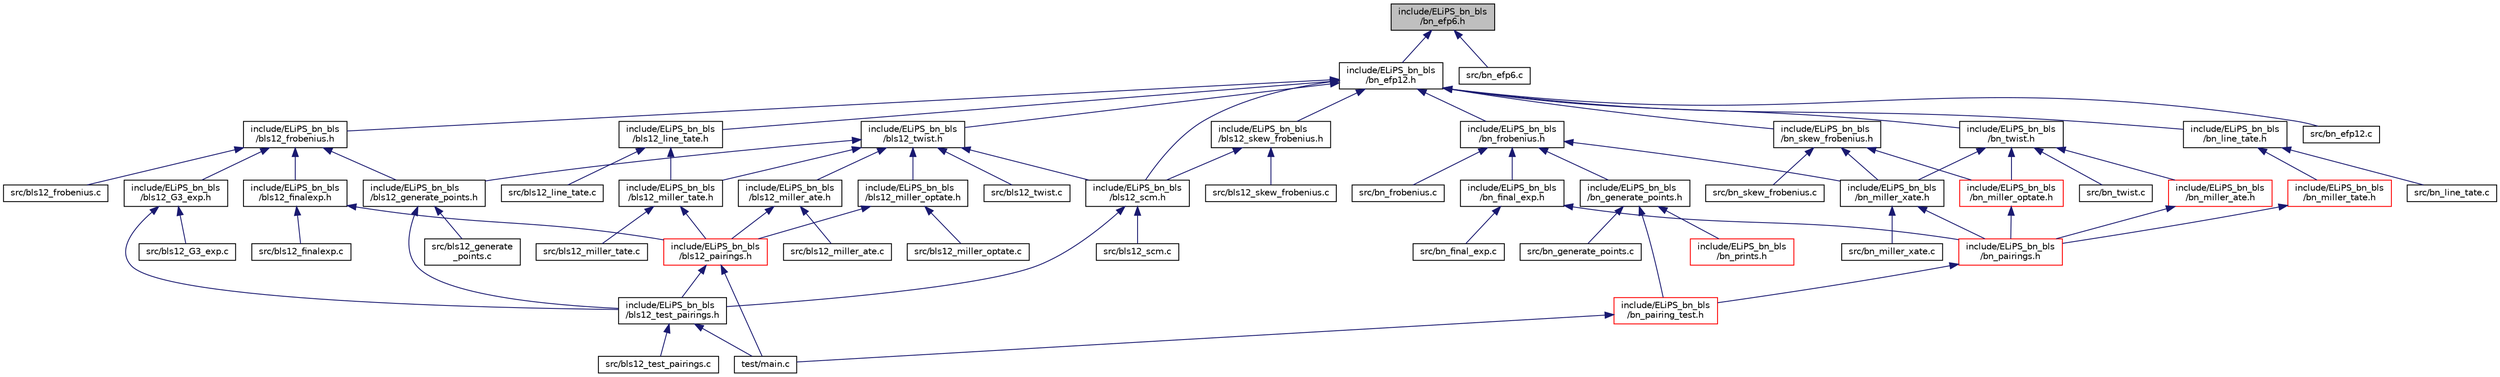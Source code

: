 digraph "include/ELiPS_bn_bls/bn_efp6.h"
{
  edge [fontname="Helvetica",fontsize="10",labelfontname="Helvetica",labelfontsize="10"];
  node [fontname="Helvetica",fontsize="10",shape=record];
  Node19 [label="include/ELiPS_bn_bls\l/bn_efp6.h",height=0.2,width=0.4,color="black", fillcolor="grey75", style="filled", fontcolor="black"];
  Node19 -> Node20 [dir="back",color="midnightblue",fontsize="10",style="solid",fontname="Helvetica"];
  Node20 [label="include/ELiPS_bn_bls\l/bn_efp12.h",height=0.2,width=0.4,color="black", fillcolor="white", style="filled",URL="$bn__efp12_8h.html"];
  Node20 -> Node21 [dir="back",color="midnightblue",fontsize="10",style="solid",fontname="Helvetica"];
  Node21 [label="include/ELiPS_bn_bls\l/bls12_frobenius.h",height=0.2,width=0.4,color="black", fillcolor="white", style="filled",URL="$bls12__frobenius_8h.html"];
  Node21 -> Node22 [dir="back",color="midnightblue",fontsize="10",style="solid",fontname="Helvetica"];
  Node22 [label="include/ELiPS_bn_bls\l/bls12_finalexp.h",height=0.2,width=0.4,color="black", fillcolor="white", style="filled",URL="$bls12__finalexp_8h.html"];
  Node22 -> Node23 [dir="back",color="midnightblue",fontsize="10",style="solid",fontname="Helvetica"];
  Node23 [label="include/ELiPS_bn_bls\l/bls12_pairings.h",height=0.2,width=0.4,color="red", fillcolor="white", style="filled",URL="$bls12__pairings_8h.html"];
  Node23 -> Node24 [dir="back",color="midnightblue",fontsize="10",style="solid",fontname="Helvetica"];
  Node24 [label="include/ELiPS_bn_bls\l/bls12_test_pairings.h",height=0.2,width=0.4,color="black", fillcolor="white", style="filled",URL="$bls12__test__pairings_8h.html"];
  Node24 -> Node25 [dir="back",color="midnightblue",fontsize="10",style="solid",fontname="Helvetica"];
  Node25 [label="src/bls12_test_pairings.c",height=0.2,width=0.4,color="black", fillcolor="white", style="filled",URL="$bls12__test__pairings_8c.html"];
  Node24 -> Node26 [dir="back",color="midnightblue",fontsize="10",style="solid",fontname="Helvetica"];
  Node26 [label="test/main.c",height=0.2,width=0.4,color="black", fillcolor="white", style="filled",URL="$main_8c.html"];
  Node23 -> Node26 [dir="back",color="midnightblue",fontsize="10",style="solid",fontname="Helvetica"];
  Node22 -> Node28 [dir="back",color="midnightblue",fontsize="10",style="solid",fontname="Helvetica"];
  Node28 [label="src/bls12_finalexp.c",height=0.2,width=0.4,color="black", fillcolor="white", style="filled",URL="$bls12__finalexp_8c.html"];
  Node21 -> Node29 [dir="back",color="midnightblue",fontsize="10",style="solid",fontname="Helvetica"];
  Node29 [label="include/ELiPS_bn_bls\l/bls12_G3_exp.h",height=0.2,width=0.4,color="black", fillcolor="white", style="filled",URL="$bls12___g3__exp_8h.html"];
  Node29 -> Node24 [dir="back",color="midnightblue",fontsize="10",style="solid",fontname="Helvetica"];
  Node29 -> Node30 [dir="back",color="midnightblue",fontsize="10",style="solid",fontname="Helvetica"];
  Node30 [label="src/bls12_G3_exp.c",height=0.2,width=0.4,color="black", fillcolor="white", style="filled",URL="$bls12___g3__exp_8c.html"];
  Node21 -> Node31 [dir="back",color="midnightblue",fontsize="10",style="solid",fontname="Helvetica"];
  Node31 [label="include/ELiPS_bn_bls\l/bls12_generate_points.h",height=0.2,width=0.4,color="black", fillcolor="white", style="filled",URL="$bls12__generate__points_8h.html"];
  Node31 -> Node24 [dir="back",color="midnightblue",fontsize="10",style="solid",fontname="Helvetica"];
  Node31 -> Node32 [dir="back",color="midnightblue",fontsize="10",style="solid",fontname="Helvetica"];
  Node32 [label="src/bls12_generate\l_points.c",height=0.2,width=0.4,color="black", fillcolor="white", style="filled",URL="$bls12__generate__points_8c.html"];
  Node21 -> Node33 [dir="back",color="midnightblue",fontsize="10",style="solid",fontname="Helvetica"];
  Node33 [label="src/bls12_frobenius.c",height=0.2,width=0.4,color="black", fillcolor="white", style="filled",URL="$bls12__frobenius_8c.html"];
  Node20 -> Node34 [dir="back",color="midnightblue",fontsize="10",style="solid",fontname="Helvetica"];
  Node34 [label="include/ELiPS_bn_bls\l/bls12_line_tate.h",height=0.2,width=0.4,color="black", fillcolor="white", style="filled",URL="$bls12__line__tate_8h.html"];
  Node34 -> Node35 [dir="back",color="midnightblue",fontsize="10",style="solid",fontname="Helvetica"];
  Node35 [label="include/ELiPS_bn_bls\l/bls12_miller_tate.h",height=0.2,width=0.4,color="black", fillcolor="white", style="filled",URL="$bls12__miller__tate_8h.html"];
  Node35 -> Node23 [dir="back",color="midnightblue",fontsize="10",style="solid",fontname="Helvetica"];
  Node35 -> Node36 [dir="back",color="midnightblue",fontsize="10",style="solid",fontname="Helvetica"];
  Node36 [label="src/bls12_miller_tate.c",height=0.2,width=0.4,color="black", fillcolor="white", style="filled",URL="$bls12__miller__tate_8c.html"];
  Node34 -> Node37 [dir="back",color="midnightblue",fontsize="10",style="solid",fontname="Helvetica"];
  Node37 [label="src/bls12_line_tate.c",height=0.2,width=0.4,color="black", fillcolor="white", style="filled",URL="$bls12__line__tate_8c.html"];
  Node20 -> Node38 [dir="back",color="midnightblue",fontsize="10",style="solid",fontname="Helvetica"];
  Node38 [label="include/ELiPS_bn_bls\l/bls12_scm.h",height=0.2,width=0.4,color="black", fillcolor="white", style="filled",URL="$bls12__scm_8h.html"];
  Node38 -> Node24 [dir="back",color="midnightblue",fontsize="10",style="solid",fontname="Helvetica"];
  Node38 -> Node39 [dir="back",color="midnightblue",fontsize="10",style="solid",fontname="Helvetica"];
  Node39 [label="src/bls12_scm.c",height=0.2,width=0.4,color="black", fillcolor="white", style="filled",URL="$bls12__scm_8c.html"];
  Node20 -> Node40 [dir="back",color="midnightblue",fontsize="10",style="solid",fontname="Helvetica"];
  Node40 [label="include/ELiPS_bn_bls\l/bls12_skew_frobenius.h",height=0.2,width=0.4,color="black", fillcolor="white", style="filled",URL="$bls12__skew__frobenius_8h.html"];
  Node40 -> Node38 [dir="back",color="midnightblue",fontsize="10",style="solid",fontname="Helvetica"];
  Node40 -> Node41 [dir="back",color="midnightblue",fontsize="10",style="solid",fontname="Helvetica"];
  Node41 [label="src/bls12_skew_frobenius.c",height=0.2,width=0.4,color="black", fillcolor="white", style="filled",URL="$bls12__skew__frobenius_8c.html"];
  Node20 -> Node42 [dir="back",color="midnightblue",fontsize="10",style="solid",fontname="Helvetica"];
  Node42 [label="include/ELiPS_bn_bls\l/bls12_twist.h",height=0.2,width=0.4,color="black", fillcolor="white", style="filled",URL="$bls12__twist_8h.html"];
  Node42 -> Node31 [dir="back",color="midnightblue",fontsize="10",style="solid",fontname="Helvetica"];
  Node42 -> Node43 [dir="back",color="midnightblue",fontsize="10",style="solid",fontname="Helvetica"];
  Node43 [label="include/ELiPS_bn_bls\l/bls12_miller_ate.h",height=0.2,width=0.4,color="black", fillcolor="white", style="filled",URL="$bls12__miller__ate_8h.html"];
  Node43 -> Node23 [dir="back",color="midnightblue",fontsize="10",style="solid",fontname="Helvetica"];
  Node43 -> Node44 [dir="back",color="midnightblue",fontsize="10",style="solid",fontname="Helvetica"];
  Node44 [label="src/bls12_miller_ate.c",height=0.2,width=0.4,color="black", fillcolor="white", style="filled",URL="$bls12__miller__ate_8c.html"];
  Node42 -> Node45 [dir="back",color="midnightblue",fontsize="10",style="solid",fontname="Helvetica"];
  Node45 [label="include/ELiPS_bn_bls\l/bls12_miller_optate.h",height=0.2,width=0.4,color="black", fillcolor="white", style="filled",URL="$bls12__miller__optate_8h.html"];
  Node45 -> Node23 [dir="back",color="midnightblue",fontsize="10",style="solid",fontname="Helvetica"];
  Node45 -> Node46 [dir="back",color="midnightblue",fontsize="10",style="solid",fontname="Helvetica"];
  Node46 [label="src/bls12_miller_optate.c",height=0.2,width=0.4,color="black", fillcolor="white", style="filled",URL="$bls12__miller__optate_8c.html"];
  Node42 -> Node35 [dir="back",color="midnightblue",fontsize="10",style="solid",fontname="Helvetica"];
  Node42 -> Node38 [dir="back",color="midnightblue",fontsize="10",style="solid",fontname="Helvetica"];
  Node42 -> Node47 [dir="back",color="midnightblue",fontsize="10",style="solid",fontname="Helvetica"];
  Node47 [label="src/bls12_twist.c",height=0.2,width=0.4,color="black", fillcolor="white", style="filled",URL="$bls12__twist_8c.html"];
  Node20 -> Node48 [dir="back",color="midnightblue",fontsize="10",style="solid",fontname="Helvetica"];
  Node48 [label="include/ELiPS_bn_bls\l/bn_frobenius.h",height=0.2,width=0.4,color="black", fillcolor="white", style="filled",URL="$bn__frobenius_8h.html"];
  Node48 -> Node49 [dir="back",color="midnightblue",fontsize="10",style="solid",fontname="Helvetica"];
  Node49 [label="include/ELiPS_bn_bls\l/bn_final_exp.h",height=0.2,width=0.4,color="black", fillcolor="white", style="filled",URL="$bn__final__exp_8h.html"];
  Node49 -> Node50 [dir="back",color="midnightblue",fontsize="10",style="solid",fontname="Helvetica"];
  Node50 [label="include/ELiPS_bn_bls\l/bn_pairings.h",height=0.2,width=0.4,color="red", fillcolor="white", style="filled",URL="$bn__pairings_8h.html"];
  Node50 -> Node51 [dir="back",color="midnightblue",fontsize="10",style="solid",fontname="Helvetica"];
  Node51 [label="include/ELiPS_bn_bls\l/bn_pairing_test.h",height=0.2,width=0.4,color="red", fillcolor="white", style="filled",URL="$bn__pairing__test_8h.html"];
  Node51 -> Node26 [dir="back",color="midnightblue",fontsize="10",style="solid",fontname="Helvetica"];
  Node49 -> Node54 [dir="back",color="midnightblue",fontsize="10",style="solid",fontname="Helvetica"];
  Node54 [label="src/bn_final_exp.c",height=0.2,width=0.4,color="black", fillcolor="white", style="filled",URL="$bn__final__exp_8c.html"];
  Node48 -> Node55 [dir="back",color="midnightblue",fontsize="10",style="solid",fontname="Helvetica"];
  Node55 [label="include/ELiPS_bn_bls\l/bn_generate_points.h",height=0.2,width=0.4,color="black", fillcolor="white", style="filled",URL="$bn__generate__points_8h.html"];
  Node55 -> Node51 [dir="back",color="midnightblue",fontsize="10",style="solid",fontname="Helvetica"];
  Node55 -> Node56 [dir="back",color="midnightblue",fontsize="10",style="solid",fontname="Helvetica"];
  Node56 [label="include/ELiPS_bn_bls\l/bn_prints.h",height=0.2,width=0.4,color="red", fillcolor="white", style="filled",URL="$bn__prints_8h.html"];
  Node55 -> Node58 [dir="back",color="midnightblue",fontsize="10",style="solid",fontname="Helvetica"];
  Node58 [label="src/bn_generate_points.c",height=0.2,width=0.4,color="black", fillcolor="white", style="filled",URL="$bn__generate__points_8c.html"];
  Node48 -> Node59 [dir="back",color="midnightblue",fontsize="10",style="solid",fontname="Helvetica"];
  Node59 [label="include/ELiPS_bn_bls\l/bn_miller_xate.h",height=0.2,width=0.4,color="black", fillcolor="white", style="filled",URL="$bn__miller__xate_8h.html"];
  Node59 -> Node50 [dir="back",color="midnightblue",fontsize="10",style="solid",fontname="Helvetica"];
  Node59 -> Node60 [dir="back",color="midnightblue",fontsize="10",style="solid",fontname="Helvetica"];
  Node60 [label="src/bn_miller_xate.c",height=0.2,width=0.4,color="black", fillcolor="white", style="filled",URL="$bn__miller__xate_8c.html"];
  Node48 -> Node61 [dir="back",color="midnightblue",fontsize="10",style="solid",fontname="Helvetica"];
  Node61 [label="src/bn_frobenius.c",height=0.2,width=0.4,color="black", fillcolor="white", style="filled",URL="$bn__frobenius_8c.html"];
  Node20 -> Node62 [dir="back",color="midnightblue",fontsize="10",style="solid",fontname="Helvetica"];
  Node62 [label="include/ELiPS_bn_bls\l/bn_line_tate.h",height=0.2,width=0.4,color="black", fillcolor="white", style="filled",URL="$bn__line__tate_8h.html"];
  Node62 -> Node63 [dir="back",color="midnightblue",fontsize="10",style="solid",fontname="Helvetica"];
  Node63 [label="include/ELiPS_bn_bls\l/bn_miller_tate.h",height=0.2,width=0.4,color="red", fillcolor="white", style="filled",URL="$bn__miller__tate_8h.html"];
  Node63 -> Node50 [dir="back",color="midnightblue",fontsize="10",style="solid",fontname="Helvetica"];
  Node62 -> Node65 [dir="back",color="midnightblue",fontsize="10",style="solid",fontname="Helvetica"];
  Node65 [label="src/bn_line_tate.c",height=0.2,width=0.4,color="black", fillcolor="white", style="filled",URL="$bn__line__tate_8c.html"];
  Node20 -> Node66 [dir="back",color="midnightblue",fontsize="10",style="solid",fontname="Helvetica"];
  Node66 [label="include/ELiPS_bn_bls\l/bn_skew_frobenius.h",height=0.2,width=0.4,color="black", fillcolor="white", style="filled",URL="$bn__skew__frobenius_8h.html"];
  Node66 -> Node67 [dir="back",color="midnightblue",fontsize="10",style="solid",fontname="Helvetica"];
  Node67 [label="include/ELiPS_bn_bls\l/bn_miller_optate.h",height=0.2,width=0.4,color="red", fillcolor="white", style="filled",URL="$bn__miller__optate_8h.html"];
  Node67 -> Node50 [dir="back",color="midnightblue",fontsize="10",style="solid",fontname="Helvetica"];
  Node66 -> Node59 [dir="back",color="midnightblue",fontsize="10",style="solid",fontname="Helvetica"];
  Node66 -> Node69 [dir="back",color="midnightblue",fontsize="10",style="solid",fontname="Helvetica"];
  Node69 [label="src/bn_skew_frobenius.c",height=0.2,width=0.4,color="black", fillcolor="white", style="filled",URL="$bn__skew__frobenius_8c.html"];
  Node20 -> Node70 [dir="back",color="midnightblue",fontsize="10",style="solid",fontname="Helvetica"];
  Node70 [label="include/ELiPS_bn_bls\l/bn_twist.h",height=0.2,width=0.4,color="black", fillcolor="white", style="filled",URL="$bn__twist_8h.html"];
  Node70 -> Node71 [dir="back",color="midnightblue",fontsize="10",style="solid",fontname="Helvetica"];
  Node71 [label="include/ELiPS_bn_bls\l/bn_miller_ate.h",height=0.2,width=0.4,color="red", fillcolor="white", style="filled",URL="$bn__miller__ate_8h.html"];
  Node71 -> Node50 [dir="back",color="midnightblue",fontsize="10",style="solid",fontname="Helvetica"];
  Node70 -> Node67 [dir="back",color="midnightblue",fontsize="10",style="solid",fontname="Helvetica"];
  Node70 -> Node59 [dir="back",color="midnightblue",fontsize="10",style="solid",fontname="Helvetica"];
  Node70 -> Node73 [dir="back",color="midnightblue",fontsize="10",style="solid",fontname="Helvetica"];
  Node73 [label="src/bn_twist.c",height=0.2,width=0.4,color="black", fillcolor="white", style="filled",URL="$bn__twist_8c.html"];
  Node20 -> Node74 [dir="back",color="midnightblue",fontsize="10",style="solid",fontname="Helvetica"];
  Node74 [label="src/bn_efp12.c",height=0.2,width=0.4,color="black", fillcolor="white", style="filled",URL="$bn__efp12_8c.html"];
  Node19 -> Node75 [dir="back",color="midnightblue",fontsize="10",style="solid",fontname="Helvetica"];
  Node75 [label="src/bn_efp6.c",height=0.2,width=0.4,color="black", fillcolor="white", style="filled",URL="$bn__efp6_8c.html"];
}
